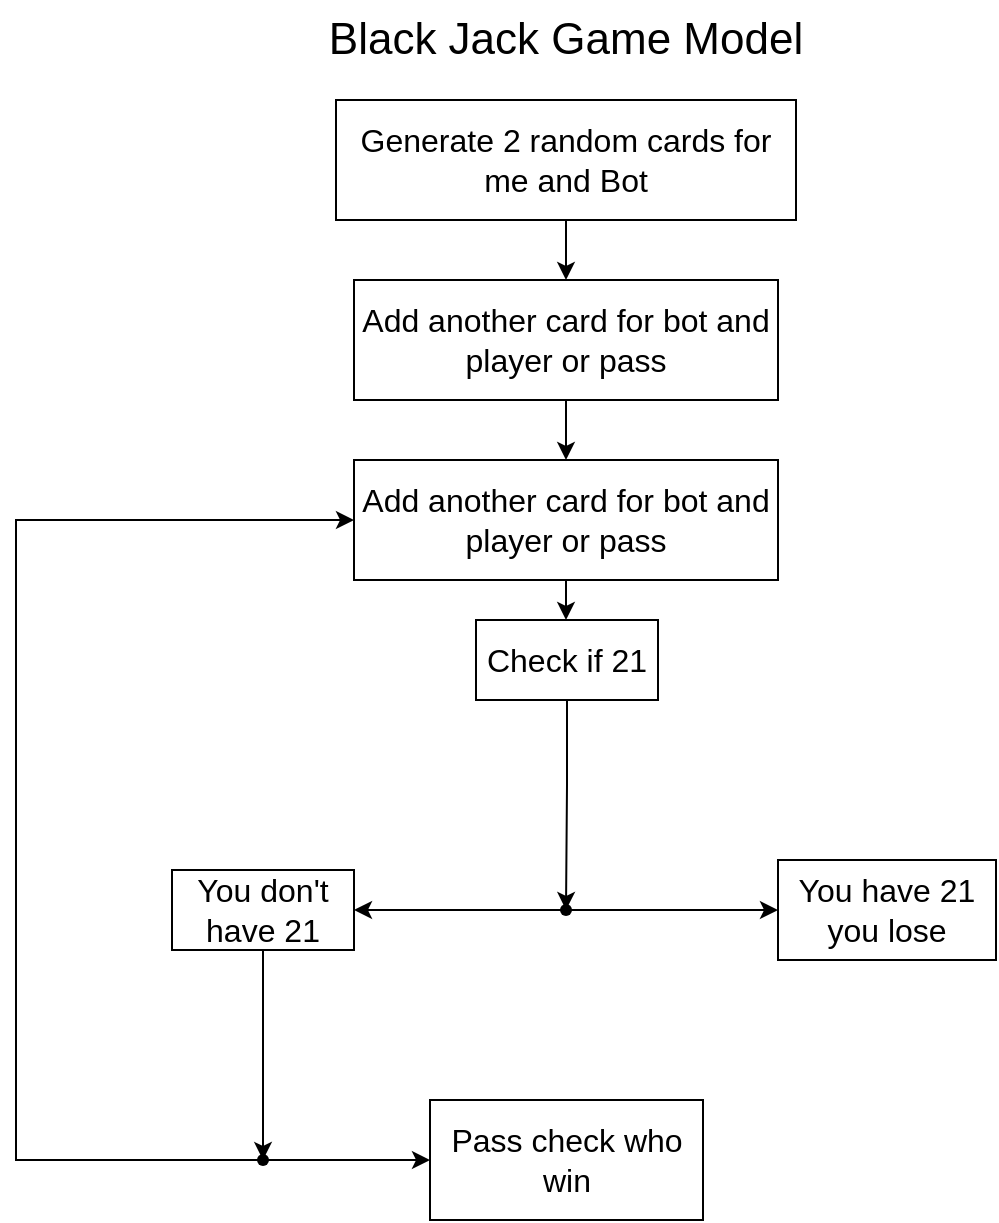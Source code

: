 <mxfile version="20.2.7" type="github"><diagram id="8ncYfvZvJupFvGLXPevh" name="Page-1"><mxGraphModel dx="1609" dy="884" grid="1" gridSize="10" guides="1" tooltips="1" connect="1" arrows="1" fold="1" page="1" pageScale="1" pageWidth="850" pageHeight="1100" math="0" shadow="0"><root><mxCell id="0"/><mxCell id="1" parent="0"/><mxCell id="IEKA7beVy0ddjrF-rcCY-2" value="Black Jack Game Model" style="text;html=1;strokeColor=none;fillColor=none;align=center;verticalAlign=middle;whiteSpace=wrap;rounded=0;fontSize=22;" vertex="1" parent="1"><mxGeometry x="275" y="10" width="300" height="40" as="geometry"/></mxCell><mxCell id="IEKA7beVy0ddjrF-rcCY-5" value="" style="edgeStyle=orthogonalEdgeStyle;rounded=0;orthogonalLoop=1;jettySize=auto;html=1;fontSize=16;" edge="1" parent="1" source="IEKA7beVy0ddjrF-rcCY-3" target="IEKA7beVy0ddjrF-rcCY-4"><mxGeometry relative="1" as="geometry"/></mxCell><mxCell id="IEKA7beVy0ddjrF-rcCY-3" value="Generate 2 random cards for me and Bot" style="rounded=0;whiteSpace=wrap;html=1;fontSize=16;" vertex="1" parent="1"><mxGeometry x="310" y="60" width="230" height="60" as="geometry"/></mxCell><mxCell id="IEKA7beVy0ddjrF-rcCY-18" value="" style="edgeStyle=orthogonalEdgeStyle;rounded=0;orthogonalLoop=1;jettySize=auto;html=1;fontSize=16;" edge="1" parent="1" source="IEKA7beVy0ddjrF-rcCY-4" target="IEKA7beVy0ddjrF-rcCY-17"><mxGeometry relative="1" as="geometry"/></mxCell><mxCell id="IEKA7beVy0ddjrF-rcCY-4" value="Add another card for bot and player or pass" style="rounded=0;whiteSpace=wrap;html=1;fontSize=16;" vertex="1" parent="1"><mxGeometry x="319" y="150" width="212" height="60" as="geometry"/></mxCell><mxCell id="IEKA7beVy0ddjrF-rcCY-6" value="You have 21 you lose" style="rounded=0;whiteSpace=wrap;html=1;fontSize=16;" vertex="1" parent="1"><mxGeometry x="531" y="440" width="109" height="50" as="geometry"/></mxCell><mxCell id="IEKA7beVy0ddjrF-rcCY-46" value="" style="edgeStyle=orthogonalEdgeStyle;rounded=0;orthogonalLoop=1;jettySize=auto;html=1;fontSize=16;" edge="1" parent="1" source="IEKA7beVy0ddjrF-rcCY-9" target="IEKA7beVy0ddjrF-rcCY-45"><mxGeometry relative="1" as="geometry"/></mxCell><mxCell id="IEKA7beVy0ddjrF-rcCY-9" value="You don't have 21" style="rounded=0;whiteSpace=wrap;html=1;fontSize=16;" vertex="1" parent="1"><mxGeometry x="228" y="445" width="91" height="40" as="geometry"/></mxCell><mxCell id="IEKA7beVy0ddjrF-rcCY-34" value="" style="edgeStyle=orthogonalEdgeStyle;rounded=0;orthogonalLoop=1;jettySize=auto;html=1;fontSize=16;" edge="1" parent="1" source="IEKA7beVy0ddjrF-rcCY-17" target="IEKA7beVy0ddjrF-rcCY-33"><mxGeometry relative="1" as="geometry"/></mxCell><mxCell id="IEKA7beVy0ddjrF-rcCY-17" value="Add another card for bot and player or pass" style="rounded=0;whiteSpace=wrap;html=1;fontSize=16;" vertex="1" parent="1"><mxGeometry x="319" y="240" width="212" height="60" as="geometry"/></mxCell><mxCell id="IEKA7beVy0ddjrF-rcCY-40" value="" style="edgeStyle=orthogonalEdgeStyle;rounded=0;orthogonalLoop=1;jettySize=auto;html=1;fontSize=16;" edge="1" parent="1" source="IEKA7beVy0ddjrF-rcCY-33" target="IEKA7beVy0ddjrF-rcCY-39"><mxGeometry relative="1" as="geometry"/></mxCell><mxCell id="IEKA7beVy0ddjrF-rcCY-33" value="Check if 21" style="rounded=0;whiteSpace=wrap;html=1;fontSize=16;" vertex="1" parent="1"><mxGeometry x="380" y="320" width="91" height="40" as="geometry"/></mxCell><mxCell id="IEKA7beVy0ddjrF-rcCY-41" value="" style="edgeStyle=orthogonalEdgeStyle;rounded=0;orthogonalLoop=1;jettySize=auto;html=1;fontSize=16;" edge="1" parent="1" source="IEKA7beVy0ddjrF-rcCY-39" target="IEKA7beVy0ddjrF-rcCY-9"><mxGeometry relative="1" as="geometry"/></mxCell><mxCell id="IEKA7beVy0ddjrF-rcCY-42" value="" style="edgeStyle=orthogonalEdgeStyle;rounded=0;orthogonalLoop=1;jettySize=auto;html=1;fontSize=16;" edge="1" parent="1" source="IEKA7beVy0ddjrF-rcCY-39" target="IEKA7beVy0ddjrF-rcCY-6"><mxGeometry relative="1" as="geometry"/></mxCell><mxCell id="IEKA7beVy0ddjrF-rcCY-39" value="" style="shape=waypoint;sketch=0;size=6;pointerEvents=1;points=[];fillColor=default;resizable=0;rotatable=0;perimeter=centerPerimeter;snapToPoint=1;fontSize=16;rounded=0;" vertex="1" parent="1"><mxGeometry x="405" y="445" width="40" height="40" as="geometry"/></mxCell><mxCell id="IEKA7beVy0ddjrF-rcCY-48" value="" style="edgeStyle=orthogonalEdgeStyle;rounded=0;orthogonalLoop=1;jettySize=auto;html=1;fontSize=16;" edge="1" parent="1" source="IEKA7beVy0ddjrF-rcCY-45" target="IEKA7beVy0ddjrF-rcCY-47"><mxGeometry relative="1" as="geometry"/></mxCell><mxCell id="IEKA7beVy0ddjrF-rcCY-50" value="" style="edgeStyle=orthogonalEdgeStyle;rounded=0;orthogonalLoop=1;jettySize=auto;html=1;fontSize=16;entryX=0;entryY=0.5;entryDx=0;entryDy=0;" edge="1" parent="1" source="IEKA7beVy0ddjrF-rcCY-45" target="IEKA7beVy0ddjrF-rcCY-17"><mxGeometry relative="1" as="geometry"><mxPoint x="213.5" y="590" as="targetPoint"/><Array as="points"><mxPoint x="150" y="590"/><mxPoint x="150" y="270"/></Array></mxGeometry></mxCell><mxCell id="IEKA7beVy0ddjrF-rcCY-45" value="" style="shape=waypoint;sketch=0;size=6;pointerEvents=1;points=[];fillColor=default;resizable=0;rotatable=0;perimeter=centerPerimeter;snapToPoint=1;fontSize=16;rounded=0;" vertex="1" parent="1"><mxGeometry x="253.5" y="570" width="40" height="40" as="geometry"/></mxCell><mxCell id="IEKA7beVy0ddjrF-rcCY-47" value="Pass check who win" style="whiteSpace=wrap;html=1;fontSize=16;sketch=0;rounded=0;" vertex="1" parent="1"><mxGeometry x="357" y="560" width="136.5" height="60" as="geometry"/></mxCell></root></mxGraphModel></diagram></mxfile>